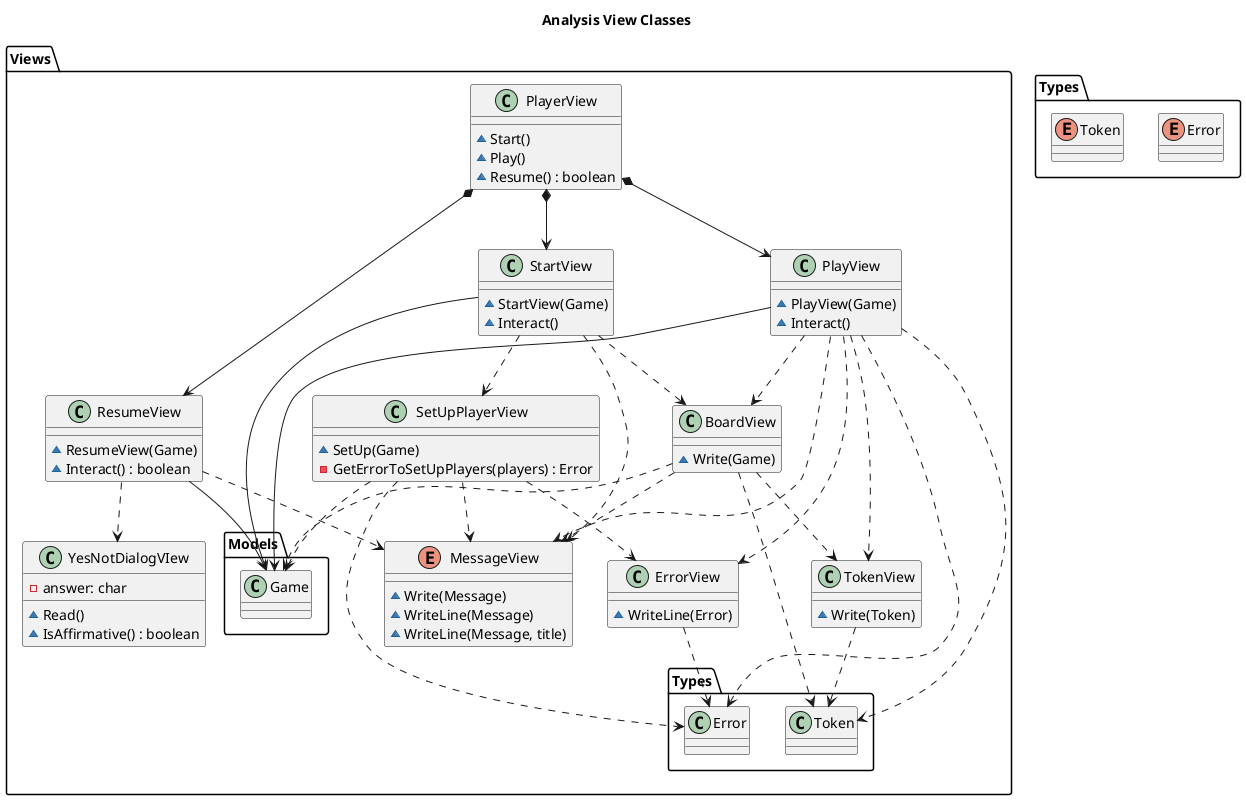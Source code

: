 @startuml AnalysisViewClasses
title Analysis View Classes

package Views{
    class PlayerView{
        ~Start()
        ~Play()
        ~Resume() : boolean
    }
    PlayerView *--> StartView
    PlayerView *--> PlayView
    PlayerView *--> ResumeView

    class StartView{
        ~StartView(Game)
        ~Interact()
    }
    StartView --> Models.Game
    StartView ..> MessageView
    StartView ..> SetUpPlayerView
    StartView ..> BoardView

    class PlayView{
        ~PlayView(Game)
        ~Interact()
    }
    PlayView --> Models.Game
    PlayView ..> MessageView
    PlayView ..> Types.Token
    PlayView ..> TokenView
    PlayView ..> Types.Error
    PlayView ..> ErrorView
    PlayView ..> BoardView

    class ResumeView{
        ~ResumeView(Game)
        ~Interact() : boolean
    }
    ResumeView --> Models.Game
    ResumeView ..> MessageView
    ResumeView ..> YesNotDialogVIew

    enum MessageView{
        ~Write(Message)
        ~WriteLine(Message)
        ~WriteLine(Message, title)
    }

    class SetUpPlayerView{
        ~SetUp(Game)
        -GetErrorToSetUpPlayers(players) : Error
    }
    SetUpPlayerView ..> Models.Game
    SetUpPlayerView ..> MessageView
    SetUpPlayerView ..> Types.Error
    SetUpPlayerView ..> ErrorView

    class BoardView{
        ~Write(Game)
    }
    BoardView ..> Models.Game
    BoardView ..> MessageView
    BoardView ..> Types.Token
    BoardView ..> TokenView

    class ErrorView{
        ~WriteLine(Error)
    }
    ErrorView ..> Types.Error

    class TokenView{
        ~Write(Token)
    }
    TokenView ..> Types.Token

    class YesNotDialogVIew{
        -answer: char
        ~Read()
        ~IsAffirmative() : boolean
    }
}

package Types{
    enum Error{}
    enum Token{}
}
@enduml

@startuml AnalysisModelClasses
title Analysis Model Classes

package Models{
    class Game{

    }
    Game *--> Board
    Game *--> Turn
    Game *--> "2" Player

    class Turn{

    }
    Turn --> "2" Player

    class Player{

    }
    Player --> Board

    class Board{

    }
}
@enduml